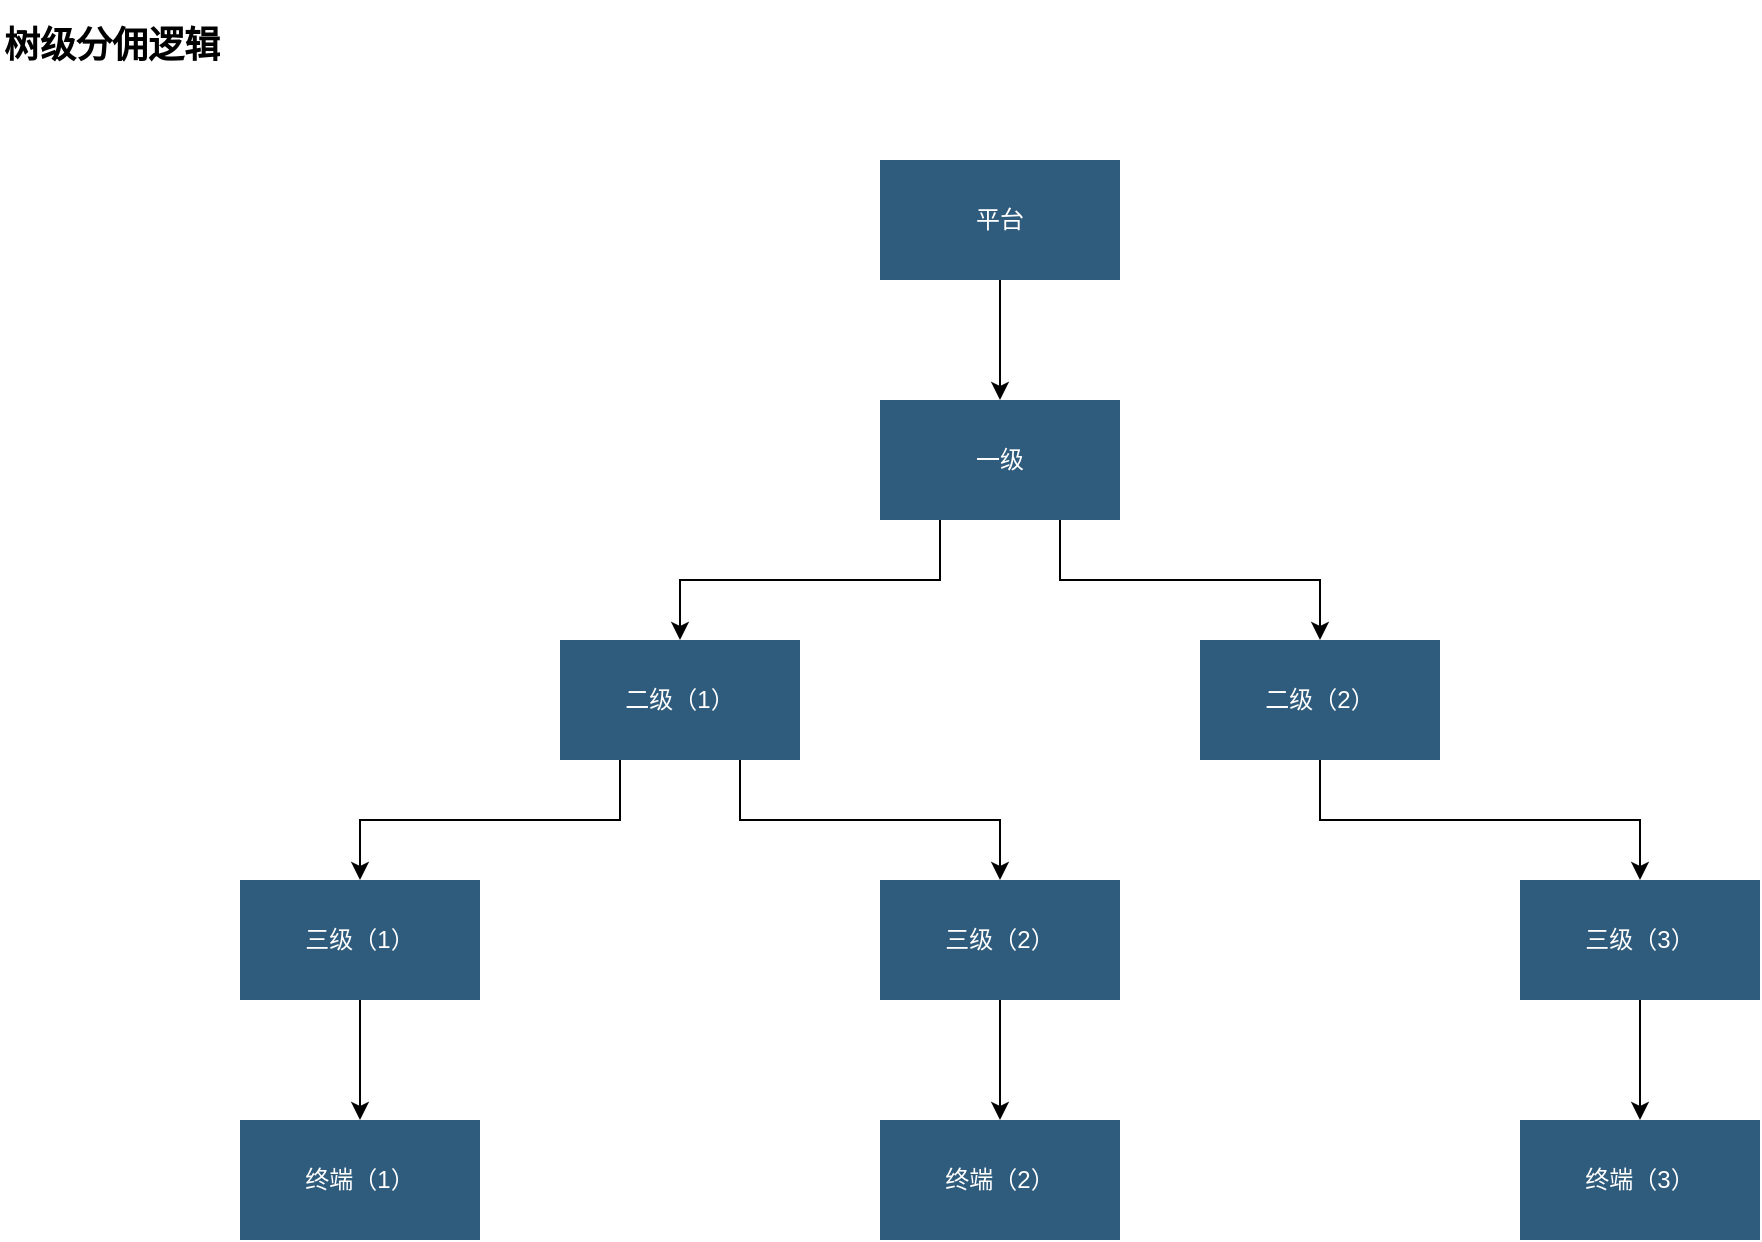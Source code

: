 <mxfile version="28.0.4" pages="3">
  <diagram id="07fea595-8f29-1299-0266-81d95cde20df" name="树级分佣">
    <mxGraphModel dx="1548" dy="872" grid="1" gridSize="10" guides="1" tooltips="1" connect="1" arrows="1" fold="1" page="1" pageScale="1" pageWidth="1169" pageHeight="827" background="#ffffff" math="0" shadow="0">
      <root>
        <mxCell id="0" />
        <mxCell id="1" parent="0" />
        <mxCell id="XliVUOZ8UP6Vzzhx9qDX-1" style="edgeStyle=orthogonalEdgeStyle;rounded=0;orthogonalLoop=1;jettySize=auto;html=1;exitX=0.5;exitY=1;exitDx=0;exitDy=0;" edge="1" parent="1" source="_cVh0S_CAIENPMsCkwIk-217" target="_cVh0S_CAIENPMsCkwIk-218">
          <mxGeometry relative="1" as="geometry" />
        </mxCell>
        <mxCell id="_cVh0S_CAIENPMsCkwIk-217" value="平台" style="whiteSpace=wrap;shadow=0;fontColor=#FFFFFF;fontFamily=Helvetica;fontStyle=0;html=1;fontSize=12;plain-purple;strokeColor=none;fillColor=#2f5b7c;gradientColor=none;spacing=6;verticalAlign=middle;" vertex="1" parent="1">
          <mxGeometry x="520" y="120" width="120" height="60" as="geometry" />
        </mxCell>
        <mxCell id="XliVUOZ8UP6Vzzhx9qDX-2" style="edgeStyle=orthogonalEdgeStyle;rounded=0;orthogonalLoop=1;jettySize=auto;html=1;exitX=0.25;exitY=1;exitDx=0;exitDy=0;" edge="1" parent="1" source="_cVh0S_CAIENPMsCkwIk-218" target="_cVh0S_CAIENPMsCkwIk-219">
          <mxGeometry relative="1" as="geometry" />
        </mxCell>
        <mxCell id="XliVUOZ8UP6Vzzhx9qDX-5" style="edgeStyle=orthogonalEdgeStyle;rounded=0;orthogonalLoop=1;jettySize=auto;html=1;exitX=0.75;exitY=1;exitDx=0;exitDy=0;entryX=0.5;entryY=0;entryDx=0;entryDy=0;" edge="1" parent="1" source="_cVh0S_CAIENPMsCkwIk-218" target="_cVh0S_CAIENPMsCkwIk-226">
          <mxGeometry relative="1" as="geometry" />
        </mxCell>
        <mxCell id="_cVh0S_CAIENPMsCkwIk-218" value="一级" style="whiteSpace=wrap;shadow=0;fontColor=#FFFFFF;fontFamily=Helvetica;fontStyle=0;html=1;fontSize=12;plain-purple;strokeColor=none;fillColor=#2f5b7c;gradientColor=none;spacing=6;verticalAlign=middle;" vertex="1" parent="1">
          <mxGeometry x="520" y="240" width="120" height="60" as="geometry" />
        </mxCell>
        <mxCell id="XliVUOZ8UP6Vzzhx9qDX-3" style="edgeStyle=orthogonalEdgeStyle;rounded=0;orthogonalLoop=1;jettySize=auto;html=1;exitX=0.25;exitY=1;exitDx=0;exitDy=0;entryX=0.5;entryY=0;entryDx=0;entryDy=0;" edge="1" parent="1" source="_cVh0S_CAIENPMsCkwIk-219" target="_cVh0S_CAIENPMsCkwIk-220">
          <mxGeometry relative="1" as="geometry" />
        </mxCell>
        <mxCell id="XliVUOZ8UP6Vzzhx9qDX-4" style="edgeStyle=orthogonalEdgeStyle;rounded=0;orthogonalLoop=1;jettySize=auto;html=1;exitX=0.75;exitY=1;exitDx=0;exitDy=0;" edge="1" parent="1" source="_cVh0S_CAIENPMsCkwIk-219" target="_cVh0S_CAIENPMsCkwIk-227">
          <mxGeometry relative="1" as="geometry" />
        </mxCell>
        <mxCell id="_cVh0S_CAIENPMsCkwIk-219" value="二级（1）" style="whiteSpace=wrap;shadow=0;fontColor=#FFFFFF;fontFamily=Helvetica;fontStyle=0;html=1;fontSize=12;plain-purple;strokeColor=none;fillColor=#2f5b7c;gradientColor=none;spacing=6;verticalAlign=middle;" vertex="1" parent="1">
          <mxGeometry x="360" y="360" width="120" height="60" as="geometry" />
        </mxCell>
        <mxCell id="XliVUOZ8UP6Vzzhx9qDX-9" style="edgeStyle=orthogonalEdgeStyle;rounded=0;orthogonalLoop=1;jettySize=auto;html=1;exitX=0.5;exitY=1;exitDx=0;exitDy=0;" edge="1" parent="1" source="_cVh0S_CAIENPMsCkwIk-220" target="_cVh0S_CAIENPMsCkwIk-221">
          <mxGeometry relative="1" as="geometry" />
        </mxCell>
        <mxCell id="_cVh0S_CAIENPMsCkwIk-220" value="三级（1）" style="whiteSpace=wrap;shadow=0;fontColor=#FFFFFF;fontFamily=Helvetica;fontStyle=0;html=1;fontSize=12;plain-purple;strokeColor=none;fillColor=#2f5b7c;gradientColor=none;spacing=6;verticalAlign=middle;" vertex="1" parent="1">
          <mxGeometry x="200" y="480" width="120" height="60" as="geometry" />
        </mxCell>
        <mxCell id="_cVh0S_CAIENPMsCkwIk-221" value="终端（1）" style="whiteSpace=wrap;shadow=0;fontColor=#FFFFFF;fontFamily=Helvetica;fontStyle=0;html=1;fontSize=12;plain-purple;strokeColor=none;fillColor=#2f5b7c;gradientColor=none;spacing=6;verticalAlign=middle;" vertex="1" parent="1">
          <mxGeometry x="200" y="600" width="120" height="60" as="geometry" />
        </mxCell>
        <mxCell id="XliVUOZ8UP6Vzzhx9qDX-6" style="edgeStyle=orthogonalEdgeStyle;rounded=0;orthogonalLoop=1;jettySize=auto;html=1;exitX=0.5;exitY=1;exitDx=0;exitDy=0;" edge="1" parent="1" source="_cVh0S_CAIENPMsCkwIk-226" target="_cVh0S_CAIENPMsCkwIk-229">
          <mxGeometry relative="1" as="geometry" />
        </mxCell>
        <mxCell id="_cVh0S_CAIENPMsCkwIk-226" value="二级（2）" style="whiteSpace=wrap;shadow=0;fontColor=#FFFFFF;fontFamily=Helvetica;fontStyle=0;html=1;fontSize=12;plain-purple;strokeColor=none;fillColor=#2f5b7c;gradientColor=none;spacing=6;verticalAlign=middle;" vertex="1" parent="1">
          <mxGeometry x="680" y="360" width="120" height="60" as="geometry" />
        </mxCell>
        <mxCell id="XliVUOZ8UP6Vzzhx9qDX-8" style="edgeStyle=orthogonalEdgeStyle;rounded=0;orthogonalLoop=1;jettySize=auto;html=1;exitX=0.5;exitY=1;exitDx=0;exitDy=0;entryX=0.5;entryY=0;entryDx=0;entryDy=0;" edge="1" parent="1" source="_cVh0S_CAIENPMsCkwIk-227" target="_cVh0S_CAIENPMsCkwIk-237">
          <mxGeometry relative="1" as="geometry" />
        </mxCell>
        <mxCell id="_cVh0S_CAIENPMsCkwIk-227" value="三级（2）" style="whiteSpace=wrap;shadow=0;fontColor=#FFFFFF;fontFamily=Helvetica;fontStyle=0;html=1;fontSize=12;plain-purple;strokeColor=none;fillColor=#2f5b7c;gradientColor=none;spacing=6;verticalAlign=middle;" vertex="1" parent="1">
          <mxGeometry x="520" y="480" width="120" height="60" as="geometry" />
        </mxCell>
        <mxCell id="XliVUOZ8UP6Vzzhx9qDX-7" style="edgeStyle=orthogonalEdgeStyle;rounded=0;orthogonalLoop=1;jettySize=auto;html=1;exitX=0.5;exitY=1;exitDx=0;exitDy=0;entryX=0.5;entryY=0;entryDx=0;entryDy=0;" edge="1" parent="1" source="_cVh0S_CAIENPMsCkwIk-229" target="_cVh0S_CAIENPMsCkwIk-236">
          <mxGeometry relative="1" as="geometry" />
        </mxCell>
        <mxCell id="_cVh0S_CAIENPMsCkwIk-229" value="三级（3）" style="whiteSpace=wrap;shadow=0;fontColor=#FFFFFF;fontFamily=Helvetica;fontStyle=0;html=1;fontSize=12;plain-purple;strokeColor=none;fillColor=#2f5b7c;gradientColor=none;spacing=6;verticalAlign=middle;" vertex="1" parent="1">
          <mxGeometry x="840" y="480" width="120" height="60" as="geometry" />
        </mxCell>
        <mxCell id="_cVh0S_CAIENPMsCkwIk-236" value="终端（3）" style="whiteSpace=wrap;shadow=0;fontColor=#FFFFFF;fontFamily=Helvetica;fontStyle=0;html=1;fontSize=12;plain-purple;strokeColor=none;fillColor=#2f5b7c;gradientColor=none;spacing=6;verticalAlign=middle;" vertex="1" parent="1">
          <mxGeometry x="840" y="600" width="120" height="60" as="geometry" />
        </mxCell>
        <mxCell id="_cVh0S_CAIENPMsCkwIk-237" value="终端（2）" style="whiteSpace=wrap;shadow=0;fontColor=#FFFFFF;fontFamily=Helvetica;fontStyle=0;html=1;fontSize=12;plain-purple;strokeColor=none;fillColor=#2f5b7c;gradientColor=none;spacing=6;verticalAlign=middle;" vertex="1" parent="1">
          <mxGeometry x="520" y="600" width="120" height="60" as="geometry" />
        </mxCell>
        <mxCell id="_cVh0S_CAIENPMsCkwIk-240" value="&lt;h1 style=&quot;margin-top: 0px;&quot;&gt;&lt;span style=&quot;font-size: 18px;&quot;&gt;树级分佣逻辑&lt;/span&gt;&lt;/h1&gt;&lt;div&gt;&lt;span style=&quot;font-size: 18px; background-color: transparent; color: light-dark(rgb(0, 0, 0), rgb(255, 255, 255)); white-space: pre;&quot;&gt;&#x9;&lt;/span&gt;&lt;/div&gt;" style="text;html=1;whiteSpace=wrap;overflow=hidden;rounded=0;" vertex="1" parent="1">
          <mxGeometry x="80" y="40" width="270" height="40" as="geometry" />
        </mxCell>
      </root>
    </mxGraphModel>
  </diagram>
  <diagram name="区域分佣" id="DvtGPTNXXG4pgNqjRC2p">
    <mxGraphModel dx="1548" dy="872" grid="1" gridSize="10" guides="1" tooltips="1" connect="1" arrows="1" fold="1" page="1" pageScale="1" pageWidth="1169" pageHeight="827" background="#ffffff" math="0" shadow="0">
      <root>
        <mxCell id="jcSm4zTy6i0OHmoqz9L4-0" />
        <mxCell id="jcSm4zTy6i0OHmoqz9L4-1" parent="jcSm4zTy6i0OHmoqz9L4-0" />
        <mxCell id="jcSm4zTy6i0OHmoqz9L4-11" value="&lt;h1 style=&quot;margin-top: 0px;&quot;&gt;&lt;span style=&quot;font-size: 18px;&quot;&gt;区域分佣逻辑&lt;/span&gt;&lt;/h1&gt;&lt;div&gt;&lt;span style=&quot;font-size: 18px; background-color: transparent; color: light-dark(rgb(0, 0, 0), rgb(255, 255, 255)); white-space: pre;&quot;&gt;&#x9;&lt;/span&gt;&lt;/div&gt;" style="text;html=1;whiteSpace=wrap;overflow=hidden;rounded=0;" vertex="1" parent="jcSm4zTy6i0OHmoqz9L4-1">
          <mxGeometry x="80" y="40" width="270" height="40" as="geometry" />
        </mxCell>
        <mxCell id="pK6uei4xeUFEpFnSireD-0" style="edgeStyle=orthogonalEdgeStyle;rounded=0;orthogonalLoop=1;jettySize=auto;html=1;exitX=0.5;exitY=1;exitDx=0;exitDy=0;" edge="1" parent="jcSm4zTy6i0OHmoqz9L4-1" source="pK6uei4xeUFEpFnSireD-1" target="pK6uei4xeUFEpFnSireD-4">
          <mxGeometry relative="1" as="geometry" />
        </mxCell>
        <mxCell id="pK6uei4xeUFEpFnSireD-1" value="平台" style="whiteSpace=wrap;shadow=0;fontColor=#FFFFFF;fontFamily=Helvetica;fontStyle=0;html=1;fontSize=12;plain-purple;strokeColor=none;fillColor=#2f5b7c;gradientColor=none;spacing=6;verticalAlign=middle;" vertex="1" parent="jcSm4zTy6i0OHmoqz9L4-1">
          <mxGeometry x="520" y="80" width="120" height="60" as="geometry" />
        </mxCell>
        <mxCell id="pK6uei4xeUFEpFnSireD-2" style="edgeStyle=orthogonalEdgeStyle;rounded=0;orthogonalLoop=1;jettySize=auto;html=1;exitX=0.25;exitY=1;exitDx=0;exitDy=0;" edge="1" parent="jcSm4zTy6i0OHmoqz9L4-1" source="pK6uei4xeUFEpFnSireD-4" target="pK6uei4xeUFEpFnSireD-7">
          <mxGeometry relative="1" as="geometry" />
        </mxCell>
        <mxCell id="pK6uei4xeUFEpFnSireD-3" style="edgeStyle=orthogonalEdgeStyle;rounded=0;orthogonalLoop=1;jettySize=auto;html=1;exitX=0.75;exitY=1;exitDx=0;exitDy=0;entryX=0.5;entryY=0;entryDx=0;entryDy=0;" edge="1" parent="jcSm4zTy6i0OHmoqz9L4-1" source="pK6uei4xeUFEpFnSireD-4" target="pK6uei4xeUFEpFnSireD-12">
          <mxGeometry relative="1" as="geometry" />
        </mxCell>
        <mxCell id="pK6uei4xeUFEpFnSireD-4" value="一级浙江总代" style="whiteSpace=wrap;shadow=0;fontColor=#FFFFFF;fontFamily=Helvetica;fontStyle=0;html=1;fontSize=12;plain-purple;strokeColor=none;fillColor=#2f5b7c;gradientColor=none;spacing=6;verticalAlign=middle;" vertex="1" parent="jcSm4zTy6i0OHmoqz9L4-1">
          <mxGeometry x="520" y="200" width="120" height="60" as="geometry" />
        </mxCell>
        <mxCell id="pK6uei4xeUFEpFnSireD-5" style="edgeStyle=orthogonalEdgeStyle;rounded=0;orthogonalLoop=1;jettySize=auto;html=1;exitX=0.25;exitY=1;exitDx=0;exitDy=0;entryX=0.5;entryY=0;entryDx=0;entryDy=0;" edge="1" parent="jcSm4zTy6i0OHmoqz9L4-1" source="pK6uei4xeUFEpFnSireD-7" target="pK6uei4xeUFEpFnSireD-9">
          <mxGeometry relative="1" as="geometry" />
        </mxCell>
        <mxCell id="pK6uei4xeUFEpFnSireD-6" style="edgeStyle=orthogonalEdgeStyle;rounded=0;orthogonalLoop=1;jettySize=auto;html=1;exitX=0.75;exitY=1;exitDx=0;exitDy=0;" edge="1" parent="jcSm4zTy6i0OHmoqz9L4-1" source="pK6uei4xeUFEpFnSireD-7" target="pK6uei4xeUFEpFnSireD-14">
          <mxGeometry relative="1" as="geometry" />
        </mxCell>
        <mxCell id="pK6uei4xeUFEpFnSireD-7" value="二级（杭州总代）" style="whiteSpace=wrap;shadow=0;fontColor=#FFFFFF;fontFamily=Helvetica;fontStyle=0;html=1;fontSize=12;plain-purple;strokeColor=none;fillColor=#2f5b7c;gradientColor=none;spacing=6;verticalAlign=middle;" vertex="1" parent="jcSm4zTy6i0OHmoqz9L4-1">
          <mxGeometry x="360" y="320" width="120" height="60" as="geometry" />
        </mxCell>
        <mxCell id="pK6uei4xeUFEpFnSireD-8" style="edgeStyle=orthogonalEdgeStyle;rounded=0;orthogonalLoop=1;jettySize=auto;html=1;exitX=0.5;exitY=1;exitDx=0;exitDy=0;" edge="1" parent="jcSm4zTy6i0OHmoqz9L4-1" source="pK6uei4xeUFEpFnSireD-9" target="pK6uei4xeUFEpFnSireD-10">
          <mxGeometry relative="1" as="geometry" />
        </mxCell>
        <mxCell id="pK6uei4xeUFEpFnSireD-9" value="三级（上城总代）" style="whiteSpace=wrap;shadow=0;fontColor=#FFFFFF;fontFamily=Helvetica;fontStyle=0;html=1;fontSize=12;plain-purple;strokeColor=none;fillColor=#2f5b7c;gradientColor=none;spacing=6;verticalAlign=middle;" vertex="1" parent="jcSm4zTy6i0OHmoqz9L4-1">
          <mxGeometry x="200" y="440" width="120" height="60" as="geometry" />
        </mxCell>
        <mxCell id="pK6uei4xeUFEpFnSireD-10" value="消费者" style="whiteSpace=wrap;shadow=0;fontColor=#FFFFFF;fontFamily=Helvetica;fontStyle=0;html=1;fontSize=12;plain-purple;strokeColor=none;fillColor=#2f5b7c;gradientColor=none;spacing=6;verticalAlign=middle;" vertex="1" parent="jcSm4zTy6i0OHmoqz9L4-1">
          <mxGeometry x="200" y="560" width="120" height="60" as="geometry" />
        </mxCell>
        <mxCell id="pK6uei4xeUFEpFnSireD-11" style="edgeStyle=orthogonalEdgeStyle;rounded=0;orthogonalLoop=1;jettySize=auto;html=1;exitX=0.5;exitY=1;exitDx=0;exitDy=0;" edge="1" parent="jcSm4zTy6i0OHmoqz9L4-1" source="pK6uei4xeUFEpFnSireD-12" target="pK6uei4xeUFEpFnSireD-16">
          <mxGeometry relative="1" as="geometry" />
        </mxCell>
        <mxCell id="pK6uei4xeUFEpFnSireD-12" value="二级（金华总代）" style="whiteSpace=wrap;shadow=0;fontColor=#FFFFFF;fontFamily=Helvetica;fontStyle=0;html=1;fontSize=12;plain-purple;strokeColor=none;fillColor=#2f5b7c;gradientColor=none;spacing=6;verticalAlign=middle;" vertex="1" parent="jcSm4zTy6i0OHmoqz9L4-1">
          <mxGeometry x="680" y="320" width="120" height="60" as="geometry" />
        </mxCell>
        <mxCell id="pK6uei4xeUFEpFnSireD-13" style="edgeStyle=orthogonalEdgeStyle;rounded=0;orthogonalLoop=1;jettySize=auto;html=1;exitX=0.5;exitY=1;exitDx=0;exitDy=0;entryX=0.5;entryY=0;entryDx=0;entryDy=0;" edge="1" parent="jcSm4zTy6i0OHmoqz9L4-1" source="pK6uei4xeUFEpFnSireD-14" target="pK6uei4xeUFEpFnSireD-18">
          <mxGeometry relative="1" as="geometry" />
        </mxCell>
        <mxCell id="pK6uei4xeUFEpFnSireD-14" value="三级（下城总代）" style="whiteSpace=wrap;shadow=0;fontColor=#FFFFFF;fontFamily=Helvetica;fontStyle=0;html=1;fontSize=12;plain-purple;strokeColor=none;fillColor=#2f5b7c;gradientColor=none;spacing=6;verticalAlign=middle;" vertex="1" parent="jcSm4zTy6i0OHmoqz9L4-1">
          <mxGeometry x="520" y="440" width="120" height="60" as="geometry" />
        </mxCell>
        <mxCell id="pK6uei4xeUFEpFnSireD-15" style="edgeStyle=orthogonalEdgeStyle;rounded=0;orthogonalLoop=1;jettySize=auto;html=1;exitX=0.5;exitY=1;exitDx=0;exitDy=0;entryX=0.5;entryY=0;entryDx=0;entryDy=0;" edge="1" parent="jcSm4zTy6i0OHmoqz9L4-1" source="pK6uei4xeUFEpFnSireD-16" target="pK6uei4xeUFEpFnSireD-17">
          <mxGeometry relative="1" as="geometry" />
        </mxCell>
        <mxCell id="pK6uei4xeUFEpFnSireD-16" value="三级（区域总代）" style="whiteSpace=wrap;shadow=0;fontColor=#FFFFFF;fontFamily=Helvetica;fontStyle=0;html=1;fontSize=12;plain-purple;strokeColor=none;fillColor=#2f5b7c;gradientColor=none;spacing=6;verticalAlign=middle;" vertex="1" parent="jcSm4zTy6i0OHmoqz9L4-1">
          <mxGeometry x="840" y="440" width="120" height="60" as="geometry" />
        </mxCell>
        <mxCell id="pK6uei4xeUFEpFnSireD-17" value="消费者" style="whiteSpace=wrap;shadow=0;fontColor=#FFFFFF;fontFamily=Helvetica;fontStyle=0;html=1;fontSize=12;plain-purple;strokeColor=none;fillColor=#2f5b7c;gradientColor=none;spacing=6;verticalAlign=middle;" vertex="1" parent="jcSm4zTy6i0OHmoqz9L4-1">
          <mxGeometry x="840" y="560" width="120" height="60" as="geometry" />
        </mxCell>
        <mxCell id="pK6uei4xeUFEpFnSireD-18" value="消费者" style="whiteSpace=wrap;shadow=0;fontColor=#FFFFFF;fontFamily=Helvetica;fontStyle=0;html=1;fontSize=12;plain-purple;strokeColor=none;fillColor=#2f5b7c;gradientColor=none;spacing=6;verticalAlign=middle;" vertex="1" parent="jcSm4zTy6i0OHmoqz9L4-1">
          <mxGeometry x="520" y="560" width="120" height="60" as="geometry" />
        </mxCell>
      </root>
    </mxGraphModel>
  </diagram>
  <diagram name="平级分佣" id="EzUZEZSnt0LgWQyPceCm">
    <mxGraphModel dx="1548" dy="872" grid="1" gridSize="10" guides="1" tooltips="1" connect="1" arrows="1" fold="1" page="1" pageScale="1" pageWidth="1169" pageHeight="827" background="#ffffff" math="0" shadow="0">
      <root>
        <mxCell id="3yLexxRLaw4afAqlwEKn-0" />
        <mxCell id="3yLexxRLaw4afAqlwEKn-1" parent="3yLexxRLaw4afAqlwEKn-0" />
        <mxCell id="3yLexxRLaw4afAqlwEKn-3" value="平台" style="whiteSpace=wrap;shadow=0;fontColor=#FFFFFF;fontFamily=Helvetica;fontStyle=0;html=1;fontSize=12;plain-purple;strokeColor=none;fillColor=#2f5b7c;gradientColor=none;spacing=6;verticalAlign=middle;" vertex="1" parent="3yLexxRLaw4afAqlwEKn-1">
          <mxGeometry x="520" y="120" width="120" height="60" as="geometry" />
        </mxCell>
        <mxCell id="Srl0DYy6877UvHiLirA2-6" style="edgeStyle=orthogonalEdgeStyle;rounded=0;orthogonalLoop=1;jettySize=auto;html=1;exitX=1;exitY=0.5;exitDx=0;exitDy=0;" edge="1" parent="3yLexxRLaw4afAqlwEKn-1" source="3yLexxRLaw4afAqlwEKn-6" target="Srl0DYy6877UvHiLirA2-2">
          <mxGeometry relative="1" as="geometry" />
        </mxCell>
        <mxCell id="3yLexxRLaw4afAqlwEKn-6" value="一级" style="whiteSpace=wrap;shadow=0;fontColor=#FFFFFF;fontFamily=Helvetica;fontStyle=0;html=1;fontSize=12;plain-purple;strokeColor=none;fillColor=#2f5b7c;gradientColor=none;spacing=6;verticalAlign=middle;" vertex="1" parent="3yLexxRLaw4afAqlwEKn-1">
          <mxGeometry x="360" y="280" width="120" height="60" as="geometry" />
        </mxCell>
        <mxCell id="Srl0DYy6877UvHiLirA2-3" style="edgeStyle=orthogonalEdgeStyle;rounded=0;orthogonalLoop=1;jettySize=auto;html=1;exitX=0.5;exitY=0;exitDx=0;exitDy=0;entryX=0.5;entryY=1;entryDx=0;entryDy=0;" edge="1" parent="3yLexxRLaw4afAqlwEKn-1" source="3yLexxRLaw4afAqlwEKn-12" target="Srl0DYy6877UvHiLirA2-0">
          <mxGeometry relative="1" as="geometry" />
        </mxCell>
        <mxCell id="3yLexxRLaw4afAqlwEKn-12" value="消费者" style="whiteSpace=wrap;shadow=0;fontColor=#FFFFFF;fontFamily=Helvetica;fontStyle=0;html=1;fontSize=12;plain-purple;strokeColor=none;fillColor=#2f5b7c;gradientColor=none;spacing=6;verticalAlign=middle;" vertex="1" parent="3yLexxRLaw4afAqlwEKn-1">
          <mxGeometry x="200" y="560" width="120" height="60" as="geometry" />
        </mxCell>
        <mxCell id="Srl0DYy6877UvHiLirA2-4" style="edgeStyle=orthogonalEdgeStyle;rounded=0;orthogonalLoop=1;jettySize=auto;html=1;exitX=0.5;exitY=0;exitDx=0;exitDy=0;entryX=0.5;entryY=1;entryDx=0;entryDy=0;" edge="1" parent="3yLexxRLaw4afAqlwEKn-1" source="3yLexxRLaw4afAqlwEKn-19" target="Srl0DYy6877UvHiLirA2-1">
          <mxGeometry relative="1" as="geometry" />
        </mxCell>
        <mxCell id="3yLexxRLaw4afAqlwEKn-19" value="消费者" style="whiteSpace=wrap;shadow=0;fontColor=#FFFFFF;fontFamily=Helvetica;fontStyle=0;html=1;fontSize=12;plain-purple;strokeColor=none;fillColor=#2f5b7c;gradientColor=none;spacing=6;verticalAlign=middle;" vertex="1" parent="3yLexxRLaw4afAqlwEKn-1">
          <mxGeometry x="840" y="560" width="120" height="60" as="geometry" />
        </mxCell>
        <mxCell id="Srl0DYy6877UvHiLirA2-9" style="edgeStyle=orthogonalEdgeStyle;rounded=0;orthogonalLoop=1;jettySize=auto;html=1;exitX=0.5;exitY=0;exitDx=0;exitDy=0;entryX=0.5;entryY=1;entryDx=0;entryDy=0;" edge="1" parent="3yLexxRLaw4afAqlwEKn-1" source="3yLexxRLaw4afAqlwEKn-20" target="3yLexxRLaw4afAqlwEKn-6">
          <mxGeometry relative="1" as="geometry" />
        </mxCell>
        <mxCell id="3yLexxRLaw4afAqlwEKn-20" value="消费者" style="whiteSpace=wrap;shadow=0;fontColor=#FFFFFF;fontFamily=Helvetica;fontStyle=0;html=1;fontSize=12;plain-purple;strokeColor=none;fillColor=#2f5b7c;gradientColor=none;spacing=6;verticalAlign=middle;" vertex="1" parent="3yLexxRLaw4afAqlwEKn-1">
          <mxGeometry x="520" y="560" width="120" height="60" as="geometry" />
        </mxCell>
        <mxCell id="3yLexxRLaw4afAqlwEKn-21" value="&lt;h1 style=&quot;margin-top: 0px;&quot;&gt;&lt;span style=&quot;font-size: 18px;&quot;&gt;平级分佣逻辑&lt;/span&gt;&lt;/h1&gt;&lt;div&gt;&lt;span style=&quot;font-size: 18px; background-color: transparent; color: light-dark(rgb(0, 0, 0), rgb(255, 255, 255)); white-space: pre;&quot;&gt;&#x9;&lt;/span&gt;&lt;/div&gt;" style="text;html=1;whiteSpace=wrap;overflow=hidden;rounded=0;" vertex="1" parent="3yLexxRLaw4afAqlwEKn-1">
          <mxGeometry x="80" y="40" width="270" height="40" as="geometry" />
        </mxCell>
        <mxCell id="Srl0DYy6877UvHiLirA2-5" style="edgeStyle=orthogonalEdgeStyle;rounded=0;orthogonalLoop=1;jettySize=auto;html=1;exitX=0.5;exitY=0;exitDx=0;exitDy=0;entryX=0;entryY=0.5;entryDx=0;entryDy=0;" edge="1" parent="3yLexxRLaw4afAqlwEKn-1" source="Srl0DYy6877UvHiLirA2-0" target="3yLexxRLaw4afAqlwEKn-6">
          <mxGeometry relative="1" as="geometry" />
        </mxCell>
        <mxCell id="Srl0DYy6877UvHiLirA2-0" value="一级" style="whiteSpace=wrap;shadow=0;fontColor=#FFFFFF;fontFamily=Helvetica;fontStyle=0;html=1;fontSize=12;plain-purple;strokeColor=none;fillColor=#2f5b7c;gradientColor=none;spacing=6;verticalAlign=middle;" vertex="1" parent="3yLexxRLaw4afAqlwEKn-1">
          <mxGeometry x="200" y="400" width="120" height="60" as="geometry" />
        </mxCell>
        <mxCell id="Srl0DYy6877UvHiLirA2-8" style="edgeStyle=orthogonalEdgeStyle;rounded=0;orthogonalLoop=1;jettySize=auto;html=1;exitX=0;exitY=0.5;exitDx=0;exitDy=0;entryX=0.5;entryY=1;entryDx=0;entryDy=0;" edge="1" parent="3yLexxRLaw4afAqlwEKn-1" source="Srl0DYy6877UvHiLirA2-1" target="Srl0DYy6877UvHiLirA2-2">
          <mxGeometry relative="1" as="geometry" />
        </mxCell>
        <mxCell id="Srl0DYy6877UvHiLirA2-1" value="一级" style="whiteSpace=wrap;shadow=0;fontColor=#FFFFFF;fontFamily=Helvetica;fontStyle=0;html=1;fontSize=12;plain-purple;strokeColor=none;fillColor=#2f5b7c;gradientColor=none;spacing=6;verticalAlign=middle;" vertex="1" parent="3yLexxRLaw4afAqlwEKn-1">
          <mxGeometry x="840" y="400" width="120" height="60" as="geometry" />
        </mxCell>
        <mxCell id="Srl0DYy6877UvHiLirA2-7" style="edgeStyle=orthogonalEdgeStyle;rounded=0;orthogonalLoop=1;jettySize=auto;html=1;exitX=0.5;exitY=0;exitDx=0;exitDy=0;entryX=0.5;entryY=1;entryDx=0;entryDy=0;" edge="1" parent="3yLexxRLaw4afAqlwEKn-1" source="Srl0DYy6877UvHiLirA2-2" target="3yLexxRLaw4afAqlwEKn-3">
          <mxGeometry relative="1" as="geometry" />
        </mxCell>
        <mxCell id="Srl0DYy6877UvHiLirA2-2" value="一级" style="whiteSpace=wrap;shadow=0;fontColor=#FFFFFF;fontFamily=Helvetica;fontStyle=0;html=1;fontSize=12;plain-purple;strokeColor=none;fillColor=#2f5b7c;gradientColor=none;spacing=6;verticalAlign=middle;" vertex="1" parent="3yLexxRLaw4afAqlwEKn-1">
          <mxGeometry x="680" y="280" width="120" height="60" as="geometry" />
        </mxCell>
      </root>
    </mxGraphModel>
  </diagram>
</mxfile>
